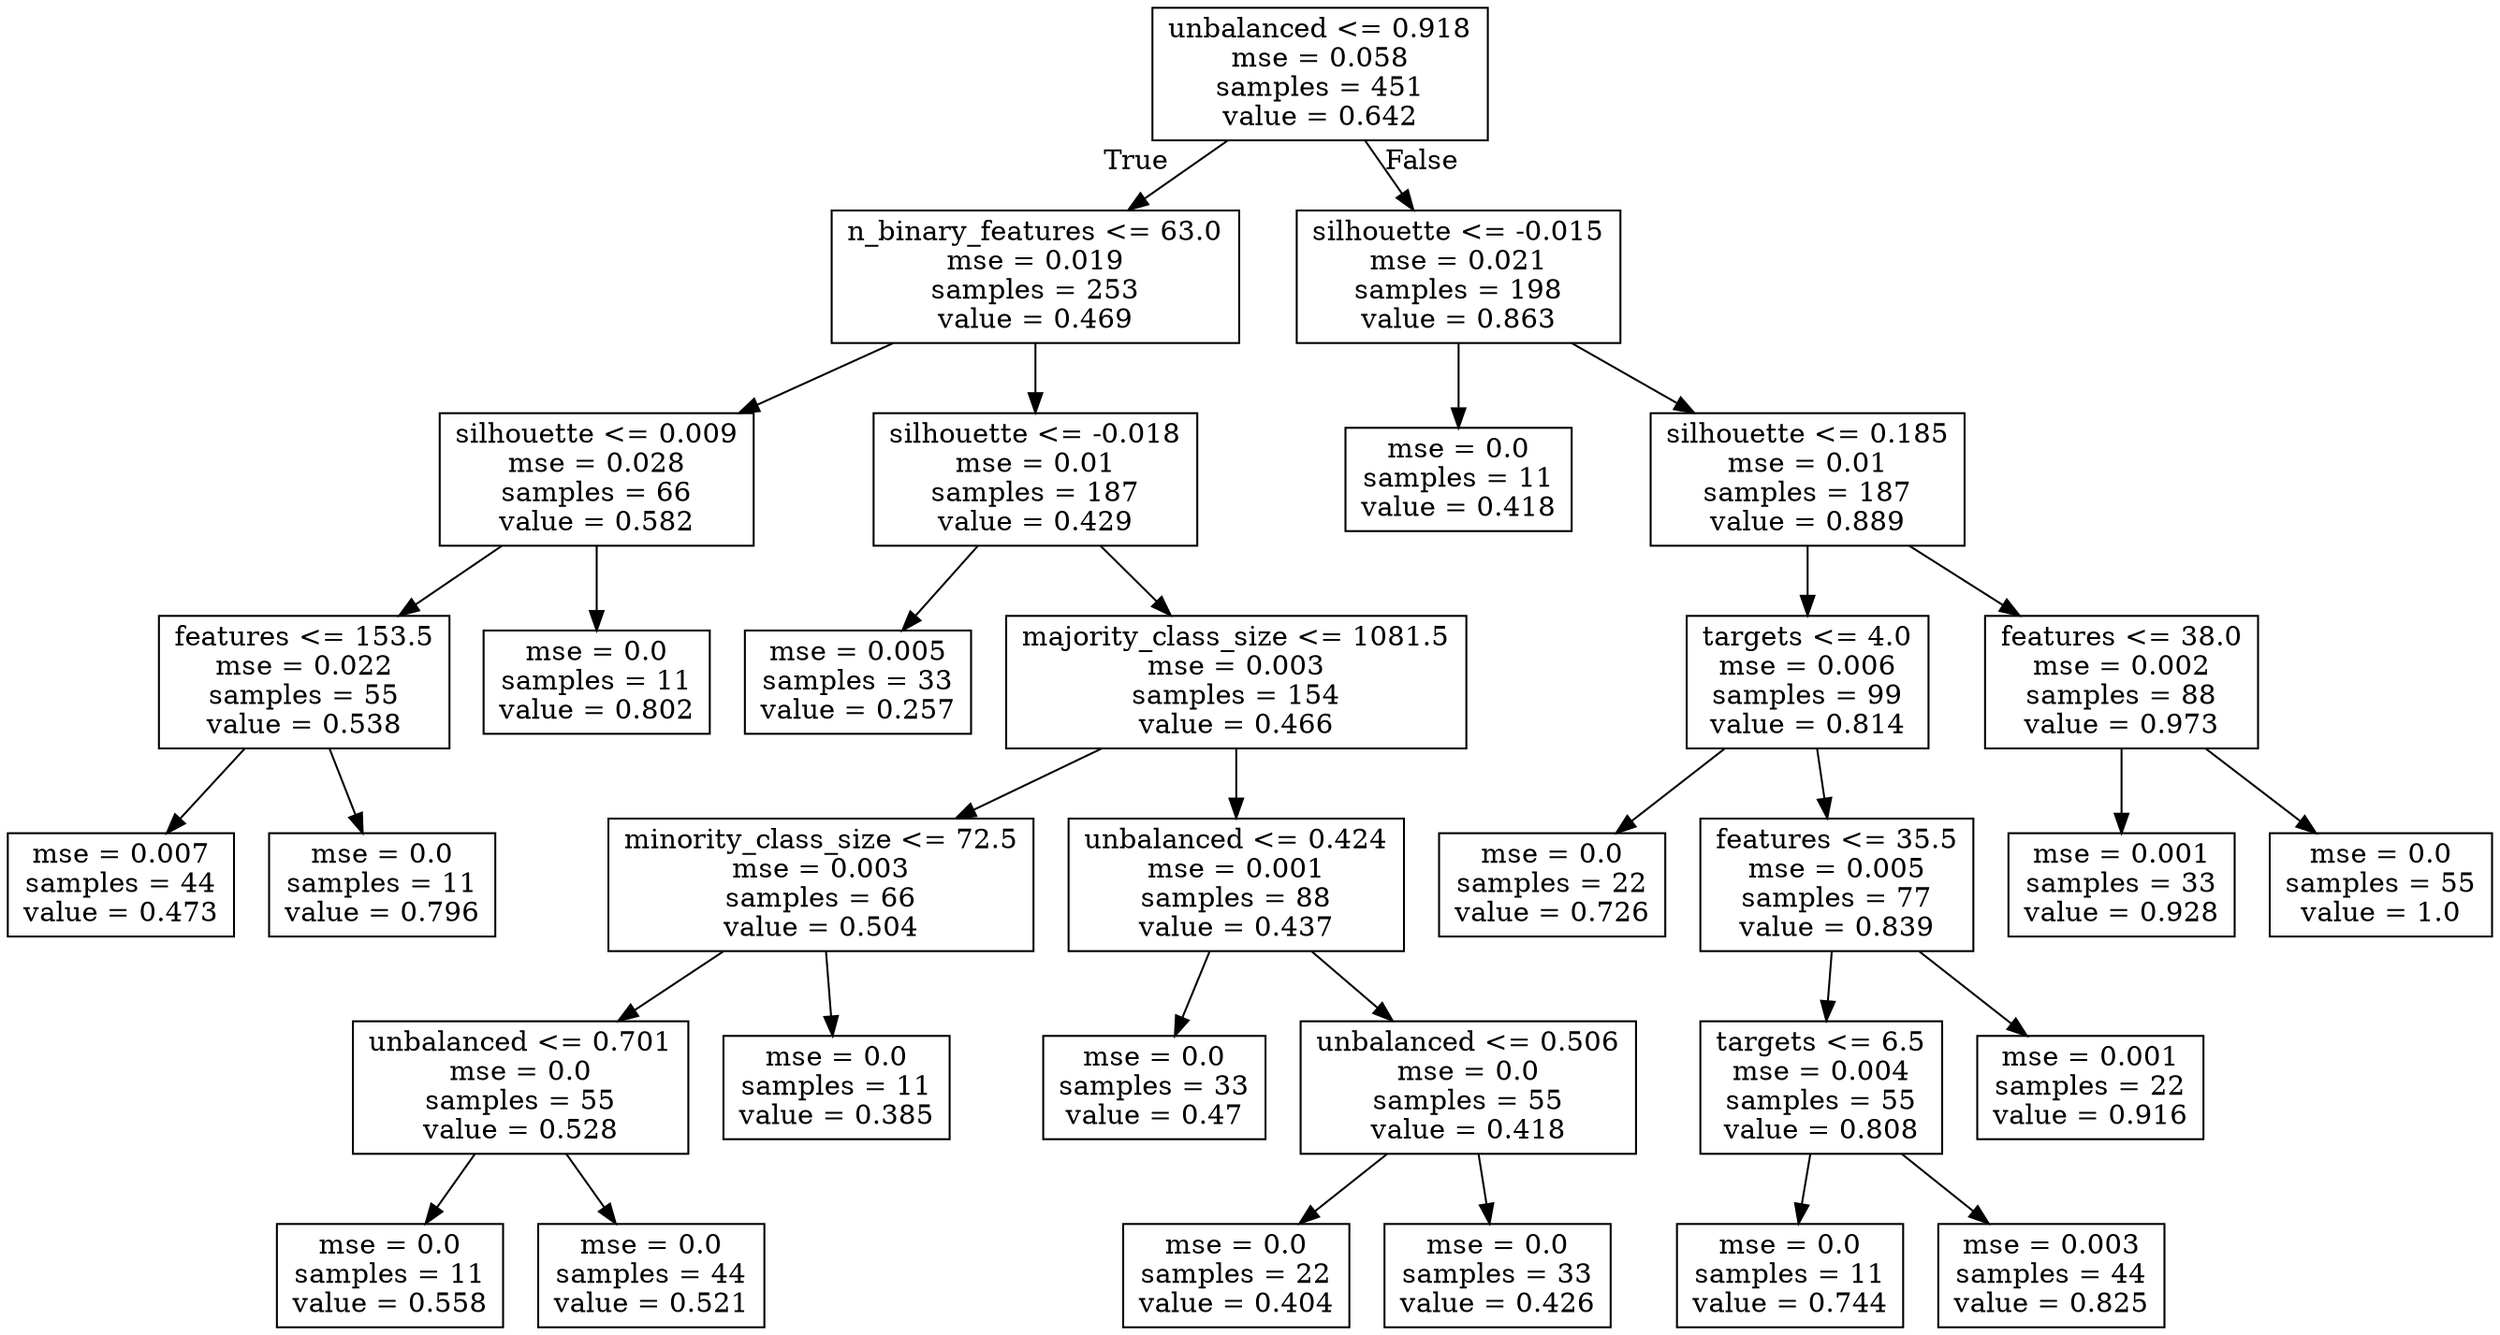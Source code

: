 digraph Tree {
node [shape=box] ;
0 [label="unbalanced <= 0.918\nmse = 0.058\nsamples = 451\nvalue = 0.642"] ;
1 [label="n_binary_features <= 63.0\nmse = 0.019\nsamples = 253\nvalue = 0.469"] ;
0 -> 1 [labeldistance=2.5, labelangle=45, headlabel="True"] ;
2 [label="silhouette <= 0.009\nmse = 0.028\nsamples = 66\nvalue = 0.582"] ;
1 -> 2 ;
3 [label="features <= 153.5\nmse = 0.022\nsamples = 55\nvalue = 0.538"] ;
2 -> 3 ;
4 [label="mse = 0.007\nsamples = 44\nvalue = 0.473"] ;
3 -> 4 ;
5 [label="mse = 0.0\nsamples = 11\nvalue = 0.796"] ;
3 -> 5 ;
6 [label="mse = 0.0\nsamples = 11\nvalue = 0.802"] ;
2 -> 6 ;
7 [label="silhouette <= -0.018\nmse = 0.01\nsamples = 187\nvalue = 0.429"] ;
1 -> 7 ;
8 [label="mse = 0.005\nsamples = 33\nvalue = 0.257"] ;
7 -> 8 ;
9 [label="majority_class_size <= 1081.5\nmse = 0.003\nsamples = 154\nvalue = 0.466"] ;
7 -> 9 ;
10 [label="minority_class_size <= 72.5\nmse = 0.003\nsamples = 66\nvalue = 0.504"] ;
9 -> 10 ;
11 [label="unbalanced <= 0.701\nmse = 0.0\nsamples = 55\nvalue = 0.528"] ;
10 -> 11 ;
12 [label="mse = 0.0\nsamples = 11\nvalue = 0.558"] ;
11 -> 12 ;
13 [label="mse = 0.0\nsamples = 44\nvalue = 0.521"] ;
11 -> 13 ;
14 [label="mse = 0.0\nsamples = 11\nvalue = 0.385"] ;
10 -> 14 ;
15 [label="unbalanced <= 0.424\nmse = 0.001\nsamples = 88\nvalue = 0.437"] ;
9 -> 15 ;
16 [label="mse = 0.0\nsamples = 33\nvalue = 0.47"] ;
15 -> 16 ;
17 [label="unbalanced <= 0.506\nmse = 0.0\nsamples = 55\nvalue = 0.418"] ;
15 -> 17 ;
18 [label="mse = 0.0\nsamples = 22\nvalue = 0.404"] ;
17 -> 18 ;
19 [label="mse = 0.0\nsamples = 33\nvalue = 0.426"] ;
17 -> 19 ;
20 [label="silhouette <= -0.015\nmse = 0.021\nsamples = 198\nvalue = 0.863"] ;
0 -> 20 [labeldistance=2.5, labelangle=-45, headlabel="False"] ;
21 [label="mse = 0.0\nsamples = 11\nvalue = 0.418"] ;
20 -> 21 ;
22 [label="silhouette <= 0.185\nmse = 0.01\nsamples = 187\nvalue = 0.889"] ;
20 -> 22 ;
23 [label="targets <= 4.0\nmse = 0.006\nsamples = 99\nvalue = 0.814"] ;
22 -> 23 ;
24 [label="mse = 0.0\nsamples = 22\nvalue = 0.726"] ;
23 -> 24 ;
25 [label="features <= 35.5\nmse = 0.005\nsamples = 77\nvalue = 0.839"] ;
23 -> 25 ;
26 [label="targets <= 6.5\nmse = 0.004\nsamples = 55\nvalue = 0.808"] ;
25 -> 26 ;
27 [label="mse = 0.0\nsamples = 11\nvalue = 0.744"] ;
26 -> 27 ;
28 [label="mse = 0.003\nsamples = 44\nvalue = 0.825"] ;
26 -> 28 ;
29 [label="mse = 0.001\nsamples = 22\nvalue = 0.916"] ;
25 -> 29 ;
30 [label="features <= 38.0\nmse = 0.002\nsamples = 88\nvalue = 0.973"] ;
22 -> 30 ;
31 [label="mse = 0.001\nsamples = 33\nvalue = 0.928"] ;
30 -> 31 ;
32 [label="mse = 0.0\nsamples = 55\nvalue = 1.0"] ;
30 -> 32 ;
}